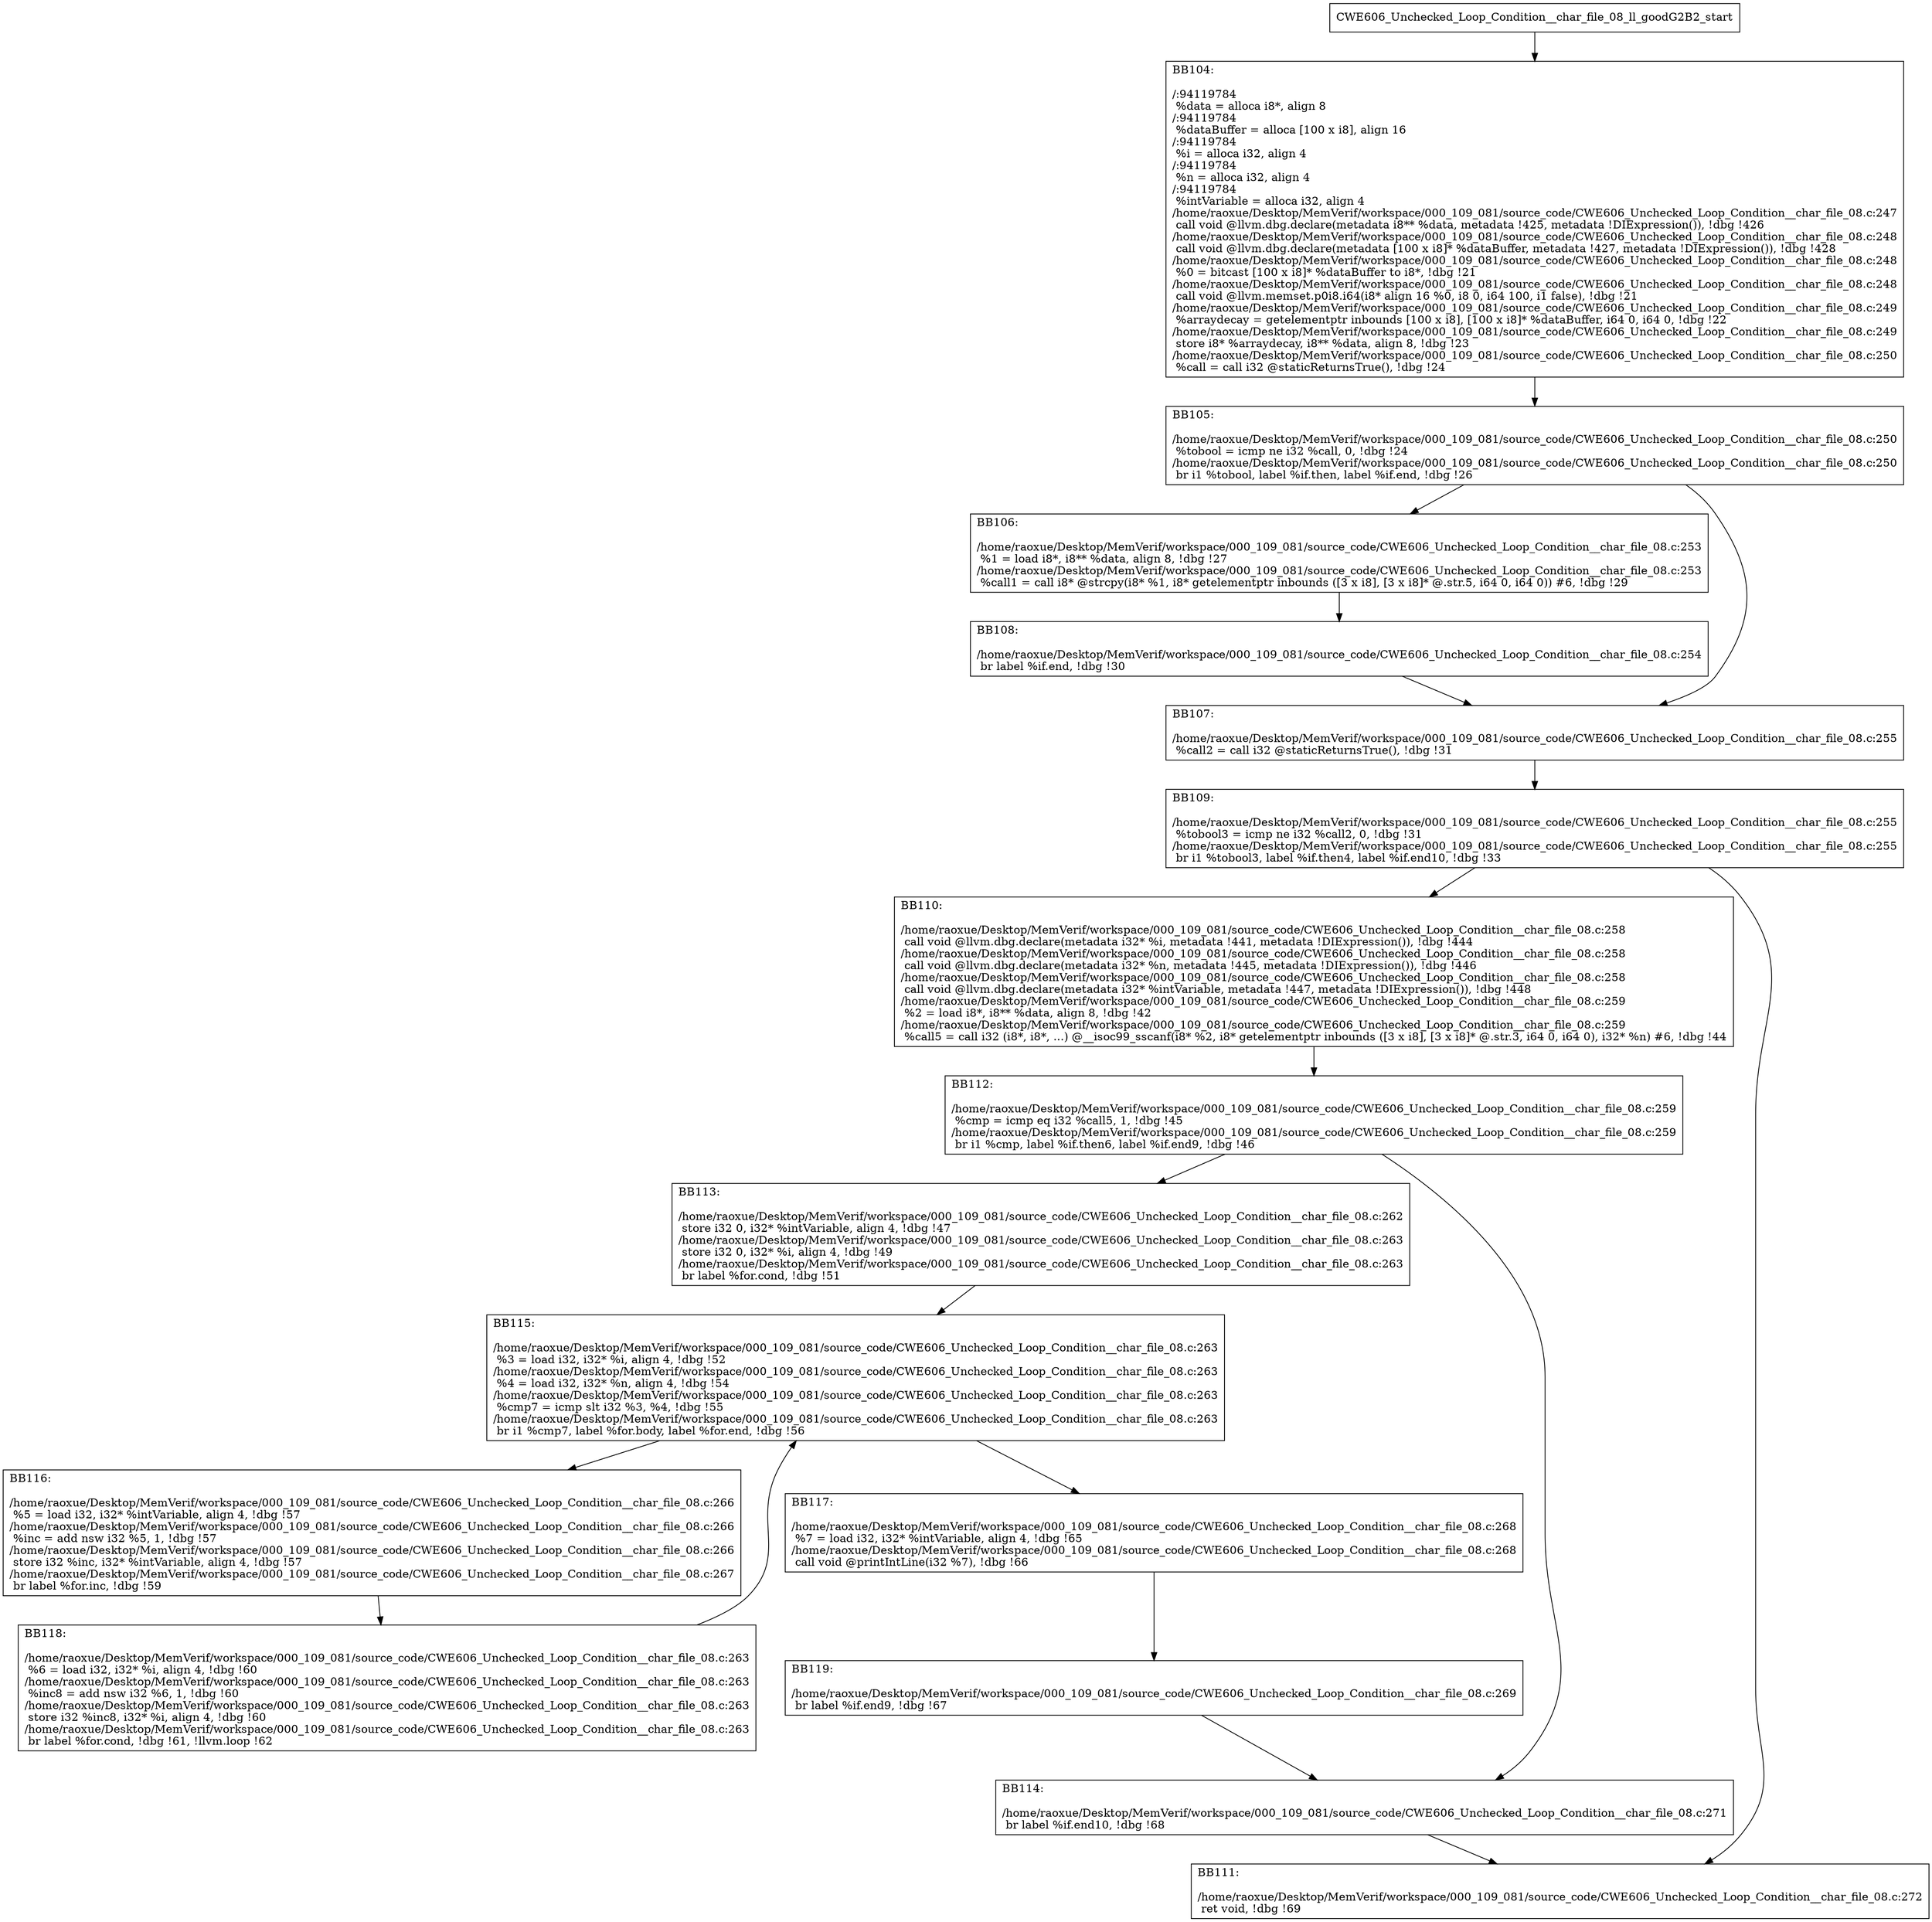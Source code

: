 digraph "CFG for'CWE606_Unchecked_Loop_Condition__char_file_08_ll_goodG2B2' function" {
	BBCWE606_Unchecked_Loop_Condition__char_file_08_ll_goodG2B2_start[shape=record,label="{CWE606_Unchecked_Loop_Condition__char_file_08_ll_goodG2B2_start}"];
	BBCWE606_Unchecked_Loop_Condition__char_file_08_ll_goodG2B2_start-> CWE606_Unchecked_Loop_Condition__char_file_08_ll_goodG2B2BB104;
	CWE606_Unchecked_Loop_Condition__char_file_08_ll_goodG2B2BB104 [shape=record, label="{BB104:\l\l/:94119784\l
  %data = alloca i8*, align 8\l
/:94119784\l
  %dataBuffer = alloca [100 x i8], align 16\l
/:94119784\l
  %i = alloca i32, align 4\l
/:94119784\l
  %n = alloca i32, align 4\l
/:94119784\l
  %intVariable = alloca i32, align 4\l
/home/raoxue/Desktop/MemVerif/workspace/000_109_081/source_code/CWE606_Unchecked_Loop_Condition__char_file_08.c:247\l
  call void @llvm.dbg.declare(metadata i8** %data, metadata !425, metadata !DIExpression()), !dbg !426\l
/home/raoxue/Desktop/MemVerif/workspace/000_109_081/source_code/CWE606_Unchecked_Loop_Condition__char_file_08.c:248\l
  call void @llvm.dbg.declare(metadata [100 x i8]* %dataBuffer, metadata !427, metadata !DIExpression()), !dbg !428\l
/home/raoxue/Desktop/MemVerif/workspace/000_109_081/source_code/CWE606_Unchecked_Loop_Condition__char_file_08.c:248\l
  %0 = bitcast [100 x i8]* %dataBuffer to i8*, !dbg !21\l
/home/raoxue/Desktop/MemVerif/workspace/000_109_081/source_code/CWE606_Unchecked_Loop_Condition__char_file_08.c:248\l
  call void @llvm.memset.p0i8.i64(i8* align 16 %0, i8 0, i64 100, i1 false), !dbg !21\l
/home/raoxue/Desktop/MemVerif/workspace/000_109_081/source_code/CWE606_Unchecked_Loop_Condition__char_file_08.c:249\l
  %arraydecay = getelementptr inbounds [100 x i8], [100 x i8]* %dataBuffer, i64 0, i64 0, !dbg !22\l
/home/raoxue/Desktop/MemVerif/workspace/000_109_081/source_code/CWE606_Unchecked_Loop_Condition__char_file_08.c:249\l
  store i8* %arraydecay, i8** %data, align 8, !dbg !23\l
/home/raoxue/Desktop/MemVerif/workspace/000_109_081/source_code/CWE606_Unchecked_Loop_Condition__char_file_08.c:250\l
  %call = call i32 @staticReturnsTrue(), !dbg !24\l
}"];
	CWE606_Unchecked_Loop_Condition__char_file_08_ll_goodG2B2BB104-> CWE606_Unchecked_Loop_Condition__char_file_08_ll_goodG2B2BB105;
	CWE606_Unchecked_Loop_Condition__char_file_08_ll_goodG2B2BB105 [shape=record, label="{BB105:\l\l/home/raoxue/Desktop/MemVerif/workspace/000_109_081/source_code/CWE606_Unchecked_Loop_Condition__char_file_08.c:250\l
  %tobool = icmp ne i32 %call, 0, !dbg !24\l
/home/raoxue/Desktop/MemVerif/workspace/000_109_081/source_code/CWE606_Unchecked_Loop_Condition__char_file_08.c:250\l
  br i1 %tobool, label %if.then, label %if.end, !dbg !26\l
}"];
	CWE606_Unchecked_Loop_Condition__char_file_08_ll_goodG2B2BB105-> CWE606_Unchecked_Loop_Condition__char_file_08_ll_goodG2B2BB106;
	CWE606_Unchecked_Loop_Condition__char_file_08_ll_goodG2B2BB105-> CWE606_Unchecked_Loop_Condition__char_file_08_ll_goodG2B2BB107;
	CWE606_Unchecked_Loop_Condition__char_file_08_ll_goodG2B2BB106 [shape=record, label="{BB106:\l\l/home/raoxue/Desktop/MemVerif/workspace/000_109_081/source_code/CWE606_Unchecked_Loop_Condition__char_file_08.c:253\l
  %1 = load i8*, i8** %data, align 8, !dbg !27\l
/home/raoxue/Desktop/MemVerif/workspace/000_109_081/source_code/CWE606_Unchecked_Loop_Condition__char_file_08.c:253\l
  %call1 = call i8* @strcpy(i8* %1, i8* getelementptr inbounds ([3 x i8], [3 x i8]* @.str.5, i64 0, i64 0)) #6, !dbg !29\l
}"];
	CWE606_Unchecked_Loop_Condition__char_file_08_ll_goodG2B2BB106-> CWE606_Unchecked_Loop_Condition__char_file_08_ll_goodG2B2BB108;
	CWE606_Unchecked_Loop_Condition__char_file_08_ll_goodG2B2BB108 [shape=record, label="{BB108:\l\l/home/raoxue/Desktop/MemVerif/workspace/000_109_081/source_code/CWE606_Unchecked_Loop_Condition__char_file_08.c:254\l
  br label %if.end, !dbg !30\l
}"];
	CWE606_Unchecked_Loop_Condition__char_file_08_ll_goodG2B2BB108-> CWE606_Unchecked_Loop_Condition__char_file_08_ll_goodG2B2BB107;
	CWE606_Unchecked_Loop_Condition__char_file_08_ll_goodG2B2BB107 [shape=record, label="{BB107:\l\l/home/raoxue/Desktop/MemVerif/workspace/000_109_081/source_code/CWE606_Unchecked_Loop_Condition__char_file_08.c:255\l
  %call2 = call i32 @staticReturnsTrue(), !dbg !31\l
}"];
	CWE606_Unchecked_Loop_Condition__char_file_08_ll_goodG2B2BB107-> CWE606_Unchecked_Loop_Condition__char_file_08_ll_goodG2B2BB109;
	CWE606_Unchecked_Loop_Condition__char_file_08_ll_goodG2B2BB109 [shape=record, label="{BB109:\l\l/home/raoxue/Desktop/MemVerif/workspace/000_109_081/source_code/CWE606_Unchecked_Loop_Condition__char_file_08.c:255\l
  %tobool3 = icmp ne i32 %call2, 0, !dbg !31\l
/home/raoxue/Desktop/MemVerif/workspace/000_109_081/source_code/CWE606_Unchecked_Loop_Condition__char_file_08.c:255\l
  br i1 %tobool3, label %if.then4, label %if.end10, !dbg !33\l
}"];
	CWE606_Unchecked_Loop_Condition__char_file_08_ll_goodG2B2BB109-> CWE606_Unchecked_Loop_Condition__char_file_08_ll_goodG2B2BB110;
	CWE606_Unchecked_Loop_Condition__char_file_08_ll_goodG2B2BB109-> CWE606_Unchecked_Loop_Condition__char_file_08_ll_goodG2B2BB111;
	CWE606_Unchecked_Loop_Condition__char_file_08_ll_goodG2B2BB110 [shape=record, label="{BB110:\l\l/home/raoxue/Desktop/MemVerif/workspace/000_109_081/source_code/CWE606_Unchecked_Loop_Condition__char_file_08.c:258\l
  call void @llvm.dbg.declare(metadata i32* %i, metadata !441, metadata !DIExpression()), !dbg !444\l
/home/raoxue/Desktop/MemVerif/workspace/000_109_081/source_code/CWE606_Unchecked_Loop_Condition__char_file_08.c:258\l
  call void @llvm.dbg.declare(metadata i32* %n, metadata !445, metadata !DIExpression()), !dbg !446\l
/home/raoxue/Desktop/MemVerif/workspace/000_109_081/source_code/CWE606_Unchecked_Loop_Condition__char_file_08.c:258\l
  call void @llvm.dbg.declare(metadata i32* %intVariable, metadata !447, metadata !DIExpression()), !dbg !448\l
/home/raoxue/Desktop/MemVerif/workspace/000_109_081/source_code/CWE606_Unchecked_Loop_Condition__char_file_08.c:259\l
  %2 = load i8*, i8** %data, align 8, !dbg !42\l
/home/raoxue/Desktop/MemVerif/workspace/000_109_081/source_code/CWE606_Unchecked_Loop_Condition__char_file_08.c:259\l
  %call5 = call i32 (i8*, i8*, ...) @__isoc99_sscanf(i8* %2, i8* getelementptr inbounds ([3 x i8], [3 x i8]* @.str.3, i64 0, i64 0), i32* %n) #6, !dbg !44\l
}"];
	CWE606_Unchecked_Loop_Condition__char_file_08_ll_goodG2B2BB110-> CWE606_Unchecked_Loop_Condition__char_file_08_ll_goodG2B2BB112;
	CWE606_Unchecked_Loop_Condition__char_file_08_ll_goodG2B2BB112 [shape=record, label="{BB112:\l\l/home/raoxue/Desktop/MemVerif/workspace/000_109_081/source_code/CWE606_Unchecked_Loop_Condition__char_file_08.c:259\l
  %cmp = icmp eq i32 %call5, 1, !dbg !45\l
/home/raoxue/Desktop/MemVerif/workspace/000_109_081/source_code/CWE606_Unchecked_Loop_Condition__char_file_08.c:259\l
  br i1 %cmp, label %if.then6, label %if.end9, !dbg !46\l
}"];
	CWE606_Unchecked_Loop_Condition__char_file_08_ll_goodG2B2BB112-> CWE606_Unchecked_Loop_Condition__char_file_08_ll_goodG2B2BB113;
	CWE606_Unchecked_Loop_Condition__char_file_08_ll_goodG2B2BB112-> CWE606_Unchecked_Loop_Condition__char_file_08_ll_goodG2B2BB114;
	CWE606_Unchecked_Loop_Condition__char_file_08_ll_goodG2B2BB113 [shape=record, label="{BB113:\l\l/home/raoxue/Desktop/MemVerif/workspace/000_109_081/source_code/CWE606_Unchecked_Loop_Condition__char_file_08.c:262\l
  store i32 0, i32* %intVariable, align 4, !dbg !47\l
/home/raoxue/Desktop/MemVerif/workspace/000_109_081/source_code/CWE606_Unchecked_Loop_Condition__char_file_08.c:263\l
  store i32 0, i32* %i, align 4, !dbg !49\l
/home/raoxue/Desktop/MemVerif/workspace/000_109_081/source_code/CWE606_Unchecked_Loop_Condition__char_file_08.c:263\l
  br label %for.cond, !dbg !51\l
}"];
	CWE606_Unchecked_Loop_Condition__char_file_08_ll_goodG2B2BB113-> CWE606_Unchecked_Loop_Condition__char_file_08_ll_goodG2B2BB115;
	CWE606_Unchecked_Loop_Condition__char_file_08_ll_goodG2B2BB115 [shape=record, label="{BB115:\l\l/home/raoxue/Desktop/MemVerif/workspace/000_109_081/source_code/CWE606_Unchecked_Loop_Condition__char_file_08.c:263\l
  %3 = load i32, i32* %i, align 4, !dbg !52\l
/home/raoxue/Desktop/MemVerif/workspace/000_109_081/source_code/CWE606_Unchecked_Loop_Condition__char_file_08.c:263\l
  %4 = load i32, i32* %n, align 4, !dbg !54\l
/home/raoxue/Desktop/MemVerif/workspace/000_109_081/source_code/CWE606_Unchecked_Loop_Condition__char_file_08.c:263\l
  %cmp7 = icmp slt i32 %3, %4, !dbg !55\l
/home/raoxue/Desktop/MemVerif/workspace/000_109_081/source_code/CWE606_Unchecked_Loop_Condition__char_file_08.c:263\l
  br i1 %cmp7, label %for.body, label %for.end, !dbg !56\l
}"];
	CWE606_Unchecked_Loop_Condition__char_file_08_ll_goodG2B2BB115-> CWE606_Unchecked_Loop_Condition__char_file_08_ll_goodG2B2BB116;
	CWE606_Unchecked_Loop_Condition__char_file_08_ll_goodG2B2BB115-> CWE606_Unchecked_Loop_Condition__char_file_08_ll_goodG2B2BB117;
	CWE606_Unchecked_Loop_Condition__char_file_08_ll_goodG2B2BB116 [shape=record, label="{BB116:\l\l/home/raoxue/Desktop/MemVerif/workspace/000_109_081/source_code/CWE606_Unchecked_Loop_Condition__char_file_08.c:266\l
  %5 = load i32, i32* %intVariable, align 4, !dbg !57\l
/home/raoxue/Desktop/MemVerif/workspace/000_109_081/source_code/CWE606_Unchecked_Loop_Condition__char_file_08.c:266\l
  %inc = add nsw i32 %5, 1, !dbg !57\l
/home/raoxue/Desktop/MemVerif/workspace/000_109_081/source_code/CWE606_Unchecked_Loop_Condition__char_file_08.c:266\l
  store i32 %inc, i32* %intVariable, align 4, !dbg !57\l
/home/raoxue/Desktop/MemVerif/workspace/000_109_081/source_code/CWE606_Unchecked_Loop_Condition__char_file_08.c:267\l
  br label %for.inc, !dbg !59\l
}"];
	CWE606_Unchecked_Loop_Condition__char_file_08_ll_goodG2B2BB116-> CWE606_Unchecked_Loop_Condition__char_file_08_ll_goodG2B2BB118;
	CWE606_Unchecked_Loop_Condition__char_file_08_ll_goodG2B2BB118 [shape=record, label="{BB118:\l\l/home/raoxue/Desktop/MemVerif/workspace/000_109_081/source_code/CWE606_Unchecked_Loop_Condition__char_file_08.c:263\l
  %6 = load i32, i32* %i, align 4, !dbg !60\l
/home/raoxue/Desktop/MemVerif/workspace/000_109_081/source_code/CWE606_Unchecked_Loop_Condition__char_file_08.c:263\l
  %inc8 = add nsw i32 %6, 1, !dbg !60\l
/home/raoxue/Desktop/MemVerif/workspace/000_109_081/source_code/CWE606_Unchecked_Loop_Condition__char_file_08.c:263\l
  store i32 %inc8, i32* %i, align 4, !dbg !60\l
/home/raoxue/Desktop/MemVerif/workspace/000_109_081/source_code/CWE606_Unchecked_Loop_Condition__char_file_08.c:263\l
  br label %for.cond, !dbg !61, !llvm.loop !62\l
}"];
	CWE606_Unchecked_Loop_Condition__char_file_08_ll_goodG2B2BB118-> CWE606_Unchecked_Loop_Condition__char_file_08_ll_goodG2B2BB115;
	CWE606_Unchecked_Loop_Condition__char_file_08_ll_goodG2B2BB117 [shape=record, label="{BB117:\l\l/home/raoxue/Desktop/MemVerif/workspace/000_109_081/source_code/CWE606_Unchecked_Loop_Condition__char_file_08.c:268\l
  %7 = load i32, i32* %intVariable, align 4, !dbg !65\l
/home/raoxue/Desktop/MemVerif/workspace/000_109_081/source_code/CWE606_Unchecked_Loop_Condition__char_file_08.c:268\l
  call void @printIntLine(i32 %7), !dbg !66\l
}"];
	CWE606_Unchecked_Loop_Condition__char_file_08_ll_goodG2B2BB117-> CWE606_Unchecked_Loop_Condition__char_file_08_ll_goodG2B2BB119;
	CWE606_Unchecked_Loop_Condition__char_file_08_ll_goodG2B2BB119 [shape=record, label="{BB119:\l\l/home/raoxue/Desktop/MemVerif/workspace/000_109_081/source_code/CWE606_Unchecked_Loop_Condition__char_file_08.c:269\l
  br label %if.end9, !dbg !67\l
}"];
	CWE606_Unchecked_Loop_Condition__char_file_08_ll_goodG2B2BB119-> CWE606_Unchecked_Loop_Condition__char_file_08_ll_goodG2B2BB114;
	CWE606_Unchecked_Loop_Condition__char_file_08_ll_goodG2B2BB114 [shape=record, label="{BB114:\l\l/home/raoxue/Desktop/MemVerif/workspace/000_109_081/source_code/CWE606_Unchecked_Loop_Condition__char_file_08.c:271\l
  br label %if.end10, !dbg !68\l
}"];
	CWE606_Unchecked_Loop_Condition__char_file_08_ll_goodG2B2BB114-> CWE606_Unchecked_Loop_Condition__char_file_08_ll_goodG2B2BB111;
	CWE606_Unchecked_Loop_Condition__char_file_08_ll_goodG2B2BB111 [shape=record, label="{BB111:\l\l/home/raoxue/Desktop/MemVerif/workspace/000_109_081/source_code/CWE606_Unchecked_Loop_Condition__char_file_08.c:272\l
  ret void, !dbg !69\l
}"];
}
